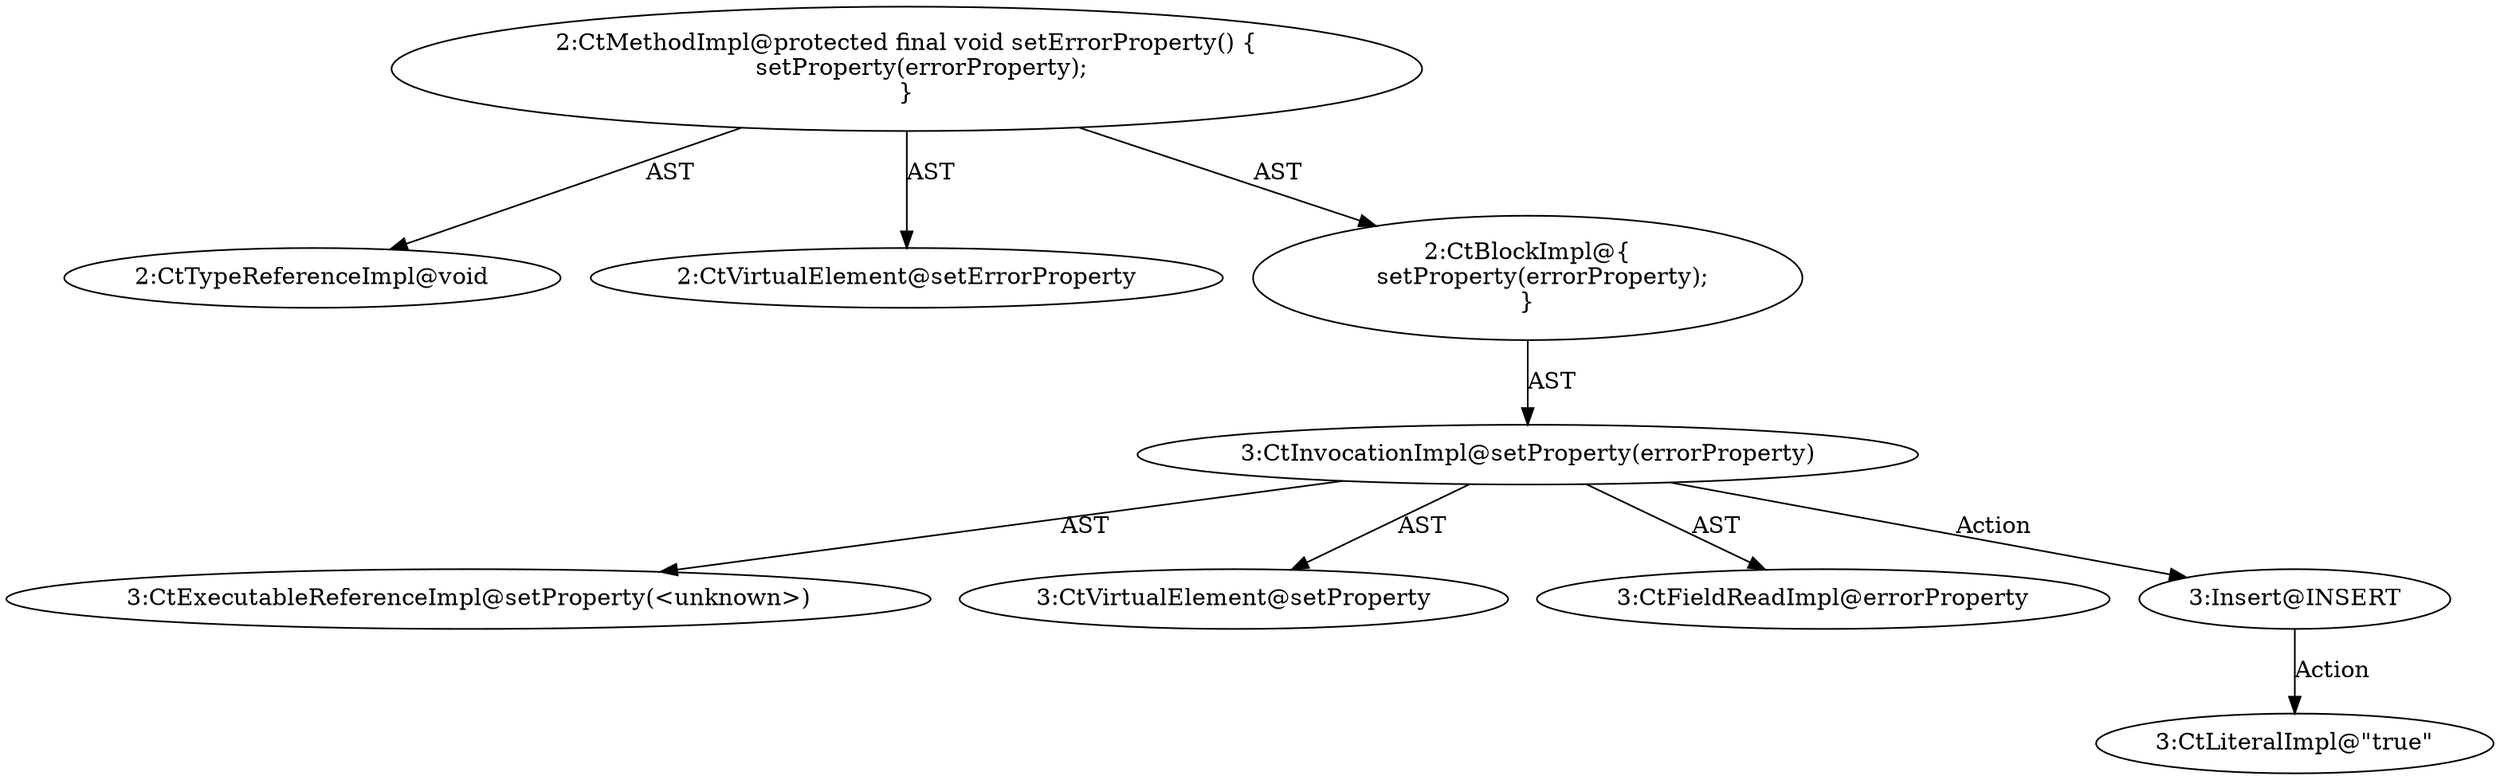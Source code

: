 digraph "setErrorProperty#?" {
0 [label="2:CtTypeReferenceImpl@void" shape=ellipse]
1 [label="2:CtVirtualElement@setErrorProperty" shape=ellipse]
2 [label="3:CtExecutableReferenceImpl@setProperty(<unknown>)" shape=ellipse]
3 [label="3:CtVirtualElement@setProperty" shape=ellipse]
4 [label="3:CtFieldReadImpl@errorProperty" shape=ellipse]
5 [label="3:CtInvocationImpl@setProperty(errorProperty)" shape=ellipse]
6 [label="2:CtBlockImpl@\{
    setProperty(errorProperty);
\}" shape=ellipse]
7 [label="2:CtMethodImpl@protected final void setErrorProperty() \{
    setProperty(errorProperty);
\}" shape=ellipse]
8 [label="3:Insert@INSERT" shape=ellipse]
9 [label="3:CtLiteralImpl@\"true\"" shape=ellipse]
5 -> 3 [label="AST"];
5 -> 2 [label="AST"];
5 -> 4 [label="AST"];
5 -> 8 [label="Action"];
6 -> 5 [label="AST"];
7 -> 1 [label="AST"];
7 -> 0 [label="AST"];
7 -> 6 [label="AST"];
8 -> 9 [label="Action"];
}